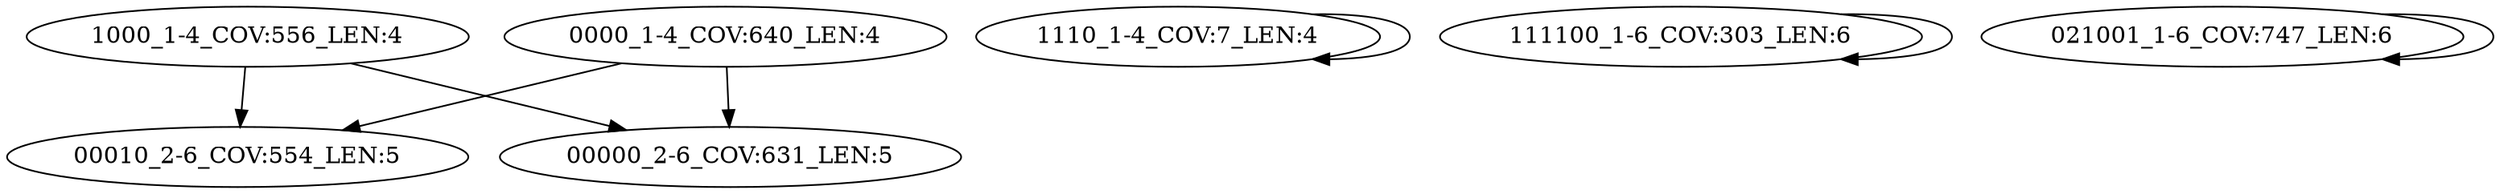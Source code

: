 digraph G {
    "1000_1-4_COV:556_LEN:4" -> "00010_2-6_COV:554_LEN:5";
    "1000_1-4_COV:556_LEN:4" -> "00000_2-6_COV:631_LEN:5";
    "0000_1-4_COV:640_LEN:4" -> "00010_2-6_COV:554_LEN:5";
    "0000_1-4_COV:640_LEN:4" -> "00000_2-6_COV:631_LEN:5";
    "1110_1-4_COV:7_LEN:4" -> "1110_1-4_COV:7_LEN:4";
    "111100_1-6_COV:303_LEN:6" -> "111100_1-6_COV:303_LEN:6";
    "021001_1-6_COV:747_LEN:6" -> "021001_1-6_COV:747_LEN:6";
}
